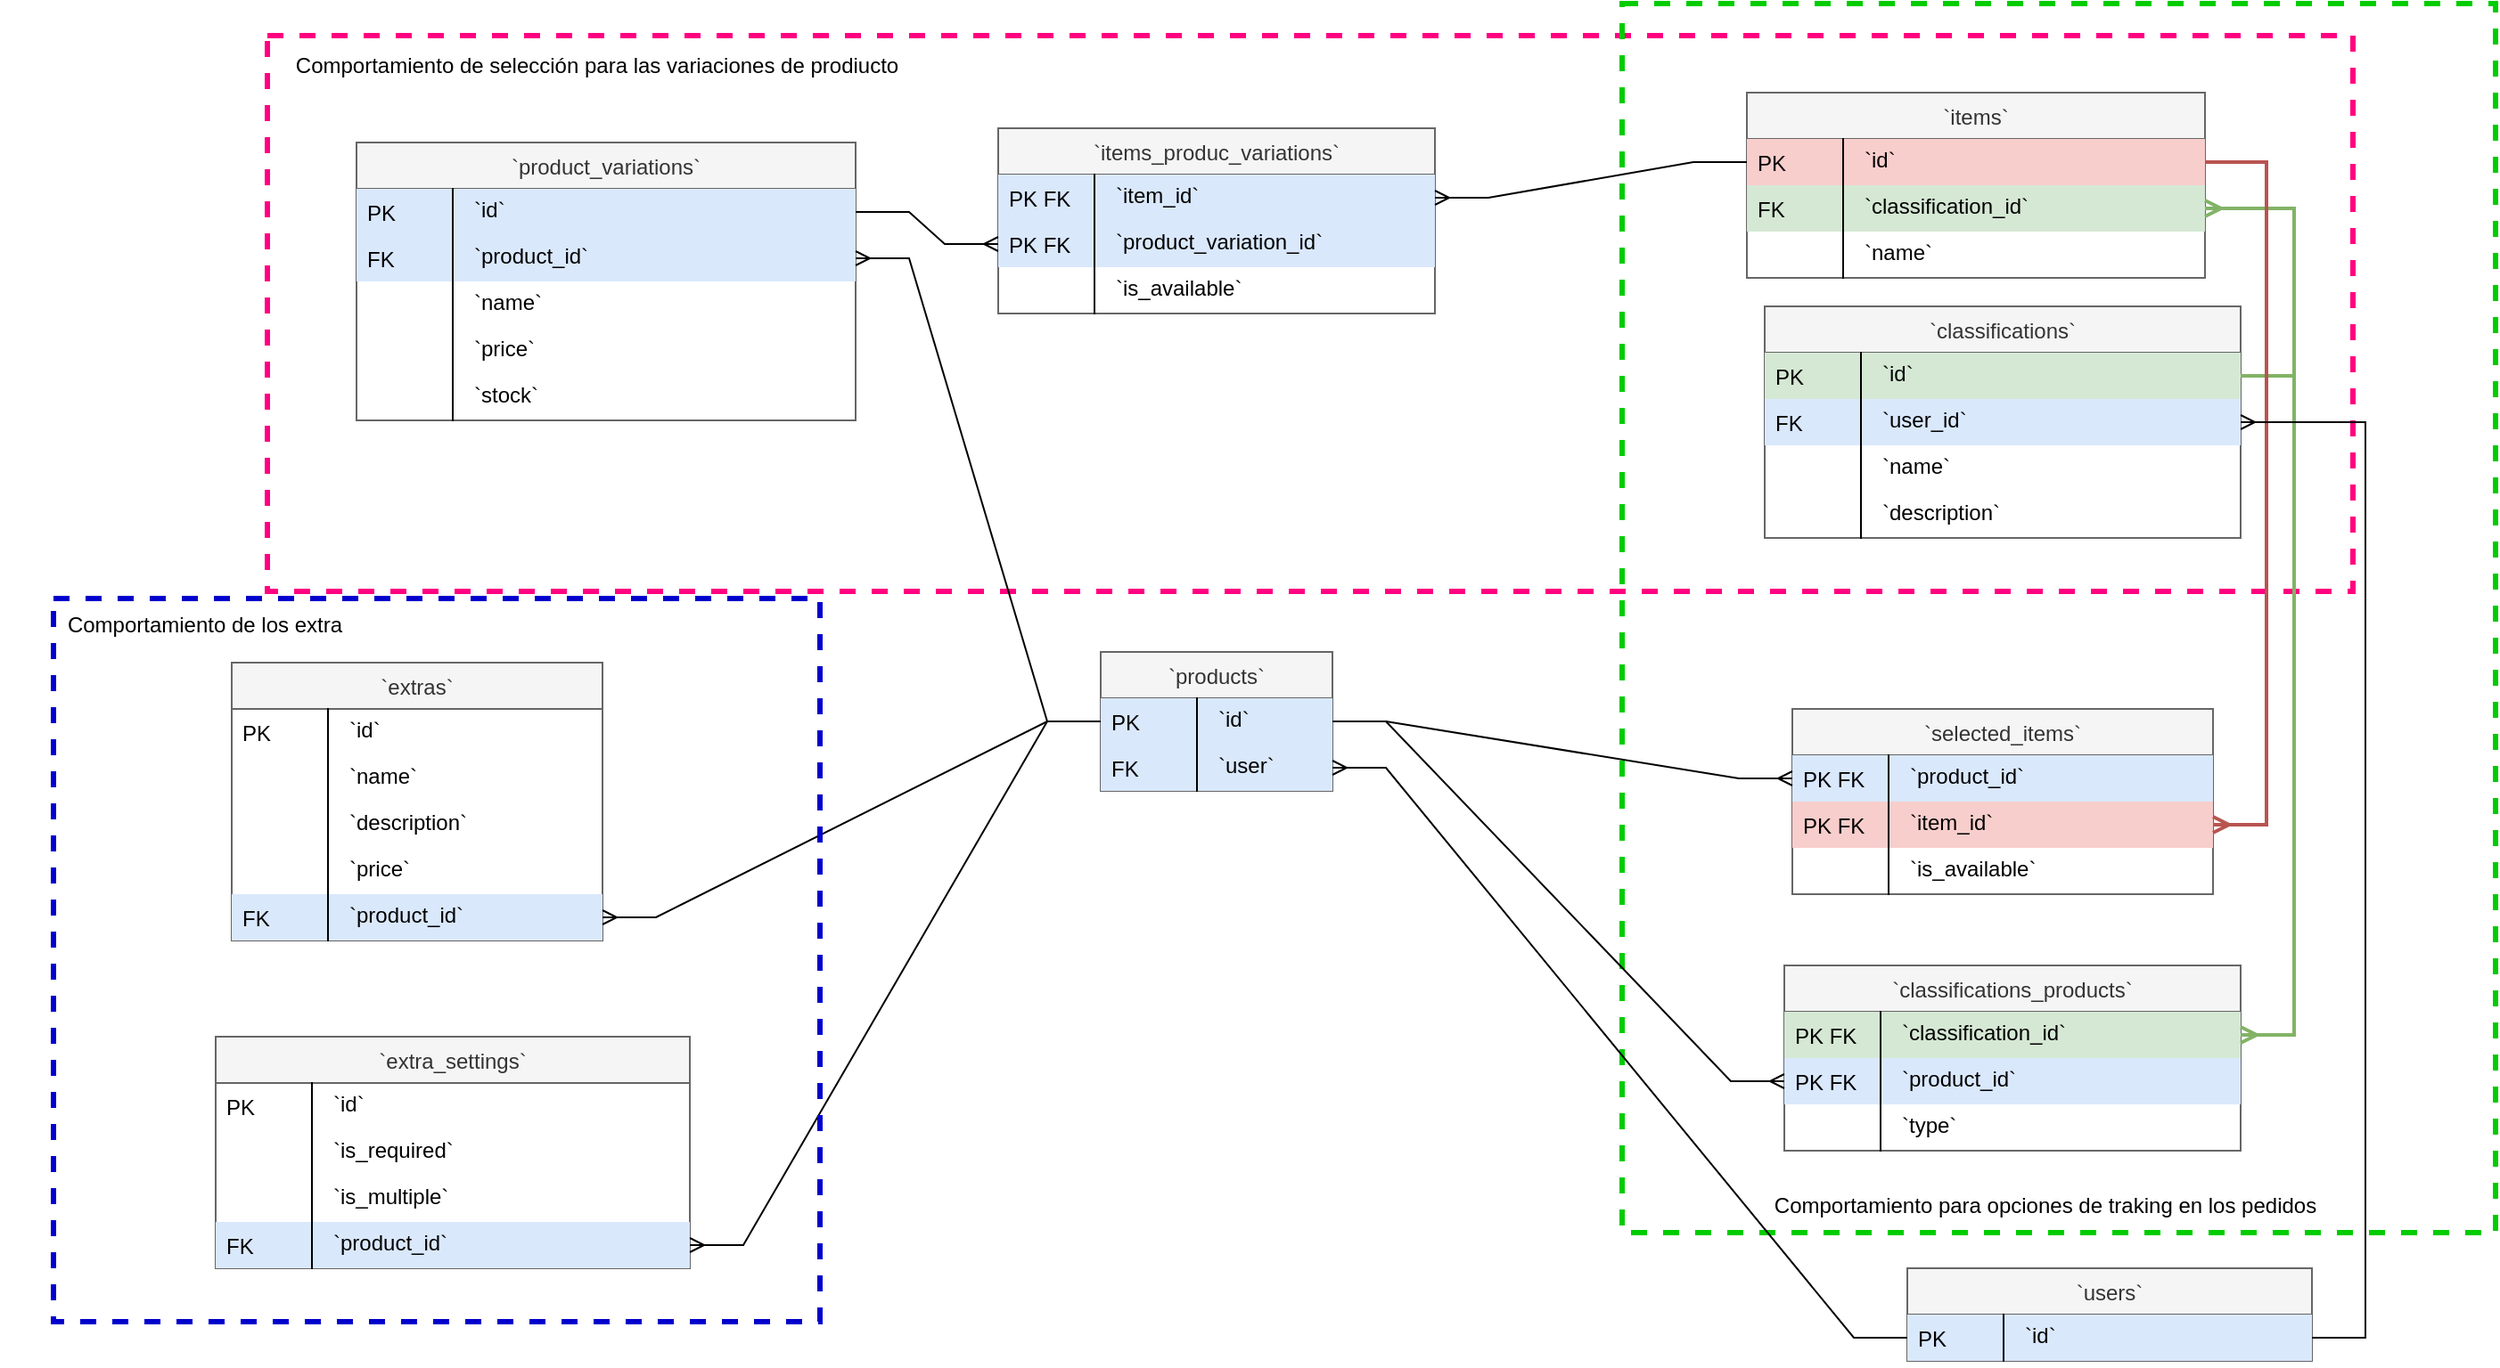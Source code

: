 <mxfile version="20.2.2" type="github">
  <diagram name="Page-1" id="2ca16b54-16f6-2749-3443-fa8db7711227">
    <mxGraphModel dx="1817" dy="1276" grid="1" gridSize="10" guides="1" tooltips="1" connect="1" arrows="1" fold="1" page="1" pageScale="1" pageWidth="1100" pageHeight="850" background="none" math="0" shadow="0">
      <root>
        <mxCell id="0" />
        <mxCell id="1" parent="0" />
        <mxCell id="SzxPmB_g6BDU-4XdI-KN-95" value="" style="rounded=0;whiteSpace=wrap;html=1;strokeColor=#FF0080;fillColor=none;strokeWidth=3;dashed=1;" parent="1" vertex="1">
          <mxGeometry x="-380" y="-262" width="1170" height="312" as="geometry" />
        </mxCell>
        <mxCell id="SzxPmB_g6BDU-4XdI-KN-97" value="" style="rounded=0;whiteSpace=wrap;html=1;strokeColor=#00CC00;fillColor=none;dashed=1;strokeWidth=3;" parent="1" vertex="1">
          <mxGeometry x="380" y="-280" width="490" height="690" as="geometry" />
        </mxCell>
        <mxCell id="SzxPmB_g6BDU-4XdI-KN-1" value="`products`" style="swimlane;fontStyle=0;childLayout=stackLayout;horizontal=1;startSize=26;fillColor=#f5f5f5;horizontalStack=0;resizeParent=1;resizeLast=0;collapsible=1;marginBottom=0;swimlaneFillColor=default;align=center;fontColor=#333333;strokeColor=#666666;" parent="1" vertex="1">
          <mxGeometry x="87.5" y="84" width="130" height="78" as="geometry" />
        </mxCell>
        <mxCell id="SzxPmB_g6BDU-4XdI-KN-2" value="`id`" style="shape=partialRectangle;top=0;left=0;right=0;bottom=0;align=left;verticalAlign=top;spacingTop=-2;fillColor=#dae8fc;spacingLeft=64;spacingRight=4;overflow=hidden;rotatable=0;points=[[0,0.5],[1,0.5]];portConstraint=eastwest;dropTarget=0;strokeColor=#6c8ebf;" parent="SzxPmB_g6BDU-4XdI-KN-1" vertex="1">
          <mxGeometry y="26" width="130" height="26" as="geometry" />
        </mxCell>
        <mxCell id="SzxPmB_g6BDU-4XdI-KN-3" value="PK" style="shape=partialRectangle;top=0;left=0;bottom=0;fillColor=none;align=left;verticalAlign=middle;spacingLeft=4;spacingRight=4;overflow=hidden;rotatable=180;points=[];portConstraint=eastwest;part=1;" parent="SzxPmB_g6BDU-4XdI-KN-2" vertex="1" connectable="0">
          <mxGeometry width="54" height="26" as="geometry" />
        </mxCell>
        <mxCell id="SzxPmB_g6BDU-4XdI-KN-4" value="`user`" style="shape=partialRectangle;top=0;left=0;right=0;bottom=0;align=left;verticalAlign=top;spacingTop=-2;fillColor=#dae8fc;spacingLeft=64;spacingRight=4;overflow=hidden;rotatable=0;points=[[0,0.5],[1,0.5]];portConstraint=eastwest;dropTarget=0;strokeColor=#6c8ebf;" parent="SzxPmB_g6BDU-4XdI-KN-1" vertex="1">
          <mxGeometry y="52" width="130" height="26" as="geometry" />
        </mxCell>
        <mxCell id="SzxPmB_g6BDU-4XdI-KN-5" value="FK" style="shape=partialRectangle;top=0;left=0;bottom=0;fillColor=none;align=left;verticalAlign=middle;spacingLeft=4;spacingRight=4;overflow=hidden;rotatable=180;points=[];portConstraint=eastwest;part=1;" parent="SzxPmB_g6BDU-4XdI-KN-4" vertex="1" connectable="0">
          <mxGeometry width="54" height="26" as="geometry" />
        </mxCell>
        <mxCell id="SzxPmB_g6BDU-4XdI-KN-6" value="`users`" style="swimlane;fontStyle=0;childLayout=stackLayout;horizontal=1;startSize=26;fillColor=#f5f5f5;horizontalStack=0;resizeParent=1;resizeLast=0;collapsible=1;marginBottom=0;swimlaneFillColor=default;align=center;fontColor=#333333;strokeColor=#666666;" parent="1" vertex="1">
          <mxGeometry x="540" y="430" width="227" height="52" as="geometry" />
        </mxCell>
        <mxCell id="SzxPmB_g6BDU-4XdI-KN-7" value="`id`" style="shape=partialRectangle;top=0;left=0;right=0;bottom=0;align=left;verticalAlign=top;spacingTop=-2;fillColor=#dae8fc;spacingLeft=64;spacingRight=4;overflow=hidden;rotatable=0;points=[[0,0.5],[1,0.5]];portConstraint=eastwest;dropTarget=0;strokeColor=#6c8ebf;" parent="SzxPmB_g6BDU-4XdI-KN-6" vertex="1">
          <mxGeometry y="26" width="227" height="26" as="geometry" />
        </mxCell>
        <mxCell id="SzxPmB_g6BDU-4XdI-KN-8" value="PK" style="shape=partialRectangle;top=0;left=0;bottom=0;fillColor=none;align=left;verticalAlign=middle;spacingLeft=4;spacingRight=4;overflow=hidden;rotatable=180;points=[];portConstraint=eastwest;part=1;" parent="SzxPmB_g6BDU-4XdI-KN-7" vertex="1" connectable="0">
          <mxGeometry width="54" height="26" as="geometry" />
        </mxCell>
        <mxCell id="SzxPmB_g6BDU-4XdI-KN-9" value="`extras`" style="swimlane;fontStyle=0;childLayout=stackLayout;horizontal=1;startSize=26;fillColor=#f5f5f5;horizontalStack=0;resizeParent=1;resizeLast=0;collapsible=1;marginBottom=0;swimlaneFillColor=default;align=center;fontColor=#333333;strokeColor=#666666;" parent="1" vertex="1">
          <mxGeometry x="-400" y="90" width="208" height="156" as="geometry" />
        </mxCell>
        <mxCell id="SzxPmB_g6BDU-4XdI-KN-10" value="`id`" style="shape=partialRectangle;top=0;left=0;right=0;bottom=0;align=left;verticalAlign=top;spacingTop=-2;fillColor=none;spacingLeft=64;spacingRight=4;overflow=hidden;rotatable=0;points=[[0,0.5],[1,0.5]];portConstraint=eastwest;dropTarget=0;" parent="SzxPmB_g6BDU-4XdI-KN-9" vertex="1">
          <mxGeometry y="26" width="208" height="26" as="geometry" />
        </mxCell>
        <mxCell id="SzxPmB_g6BDU-4XdI-KN-11" value="PK" style="shape=partialRectangle;top=0;left=0;bottom=0;fillColor=none;align=left;verticalAlign=middle;spacingLeft=4;spacingRight=4;overflow=hidden;rotatable=180;points=[];portConstraint=eastwest;part=1;" parent="SzxPmB_g6BDU-4XdI-KN-10" vertex="1" connectable="0">
          <mxGeometry width="54" height="26" as="geometry" />
        </mxCell>
        <mxCell id="SzxPmB_g6BDU-4XdI-KN-12" value="`name`" style="shape=partialRectangle;top=0;left=0;right=0;bottom=0;align=left;verticalAlign=top;spacingTop=-2;fillColor=none;spacingLeft=64;spacingRight=4;overflow=hidden;rotatable=0;points=[[0,0.5],[1,0.5]];portConstraint=eastwest;dropTarget=0;" parent="SzxPmB_g6BDU-4XdI-KN-9" vertex="1">
          <mxGeometry y="52" width="208" height="26" as="geometry" />
        </mxCell>
        <mxCell id="SzxPmB_g6BDU-4XdI-KN-13" value="" style="shape=partialRectangle;top=0;left=0;bottom=0;fillColor=none;align=left;verticalAlign=middle;spacingLeft=4;spacingRight=4;overflow=hidden;rotatable=180;points=[];portConstraint=eastwest;part=1;" parent="SzxPmB_g6BDU-4XdI-KN-12" vertex="1" connectable="0">
          <mxGeometry width="54" height="26" as="geometry" />
        </mxCell>
        <mxCell id="SzxPmB_g6BDU-4XdI-KN-14" value="`description`" style="shape=partialRectangle;top=0;left=0;right=0;bottom=0;align=left;verticalAlign=top;spacingTop=-2;fillColor=none;spacingLeft=64;spacingRight=4;overflow=hidden;rotatable=0;points=[[0,0.5],[1,0.5]];portConstraint=eastwest;dropTarget=0;" parent="SzxPmB_g6BDU-4XdI-KN-9" vertex="1">
          <mxGeometry y="78" width="208" height="26" as="geometry" />
        </mxCell>
        <mxCell id="SzxPmB_g6BDU-4XdI-KN-15" value="" style="shape=partialRectangle;top=0;left=0;bottom=0;fillColor=none;align=left;verticalAlign=middle;spacingLeft=4;spacingRight=4;overflow=hidden;rotatable=180;points=[];portConstraint=eastwest;part=1;" parent="SzxPmB_g6BDU-4XdI-KN-14" vertex="1" connectable="0">
          <mxGeometry width="54" height="26" as="geometry" />
        </mxCell>
        <mxCell id="SzxPmB_g6BDU-4XdI-KN-16" value="`price`" style="shape=partialRectangle;top=0;left=0;right=0;bottom=0;align=left;verticalAlign=top;spacingTop=-2;fillColor=none;spacingLeft=64;spacingRight=4;overflow=hidden;rotatable=0;points=[[0,0.5],[1,0.5]];portConstraint=eastwest;dropTarget=0;" parent="SzxPmB_g6BDU-4XdI-KN-9" vertex="1">
          <mxGeometry y="104" width="208" height="26" as="geometry" />
        </mxCell>
        <mxCell id="SzxPmB_g6BDU-4XdI-KN-17" value="" style="shape=partialRectangle;top=0;left=0;bottom=0;fillColor=none;align=left;verticalAlign=middle;spacingLeft=4;spacingRight=4;overflow=hidden;rotatable=180;points=[];portConstraint=eastwest;part=1;" parent="SzxPmB_g6BDU-4XdI-KN-16" vertex="1" connectable="0">
          <mxGeometry width="54" height="26" as="geometry" />
        </mxCell>
        <mxCell id="SzxPmB_g6BDU-4XdI-KN-18" value="`product_id`" style="shape=partialRectangle;top=0;left=0;right=0;bottom=0;align=left;verticalAlign=top;spacingTop=-2;fillColor=#dae8fc;spacingLeft=64;spacingRight=4;overflow=hidden;rotatable=0;points=[[0,0.5],[1,0.5]];portConstraint=eastwest;dropTarget=0;strokeColor=#6c8ebf;" parent="SzxPmB_g6BDU-4XdI-KN-9" vertex="1">
          <mxGeometry y="130" width="208" height="26" as="geometry" />
        </mxCell>
        <mxCell id="SzxPmB_g6BDU-4XdI-KN-19" value="FK" style="shape=partialRectangle;top=0;left=0;bottom=0;fillColor=none;align=left;verticalAlign=middle;spacingLeft=4;spacingRight=4;overflow=hidden;rotatable=180;points=[];portConstraint=eastwest;part=1;" parent="SzxPmB_g6BDU-4XdI-KN-18" vertex="1" connectable="0">
          <mxGeometry width="54" height="26" as="geometry" />
        </mxCell>
        <mxCell id="SzxPmB_g6BDU-4XdI-KN-20" value="`extra_settings`" style="swimlane;fontStyle=0;childLayout=stackLayout;horizontal=1;startSize=26;fillColor=#f5f5f5;horizontalStack=0;resizeParent=1;resizeLast=0;collapsible=1;marginBottom=0;swimlaneFillColor=default;align=center;fontColor=#333333;strokeColor=#666666;" parent="1" vertex="1">
          <mxGeometry x="-409" y="300" width="266" height="130" as="geometry" />
        </mxCell>
        <mxCell id="SzxPmB_g6BDU-4XdI-KN-21" value="`id`" style="shape=partialRectangle;top=0;left=0;right=0;bottom=0;align=left;verticalAlign=top;spacingTop=-2;fillColor=none;spacingLeft=64;spacingRight=4;overflow=hidden;rotatable=0;points=[[0,0.5],[1,0.5]];portConstraint=eastwest;dropTarget=0;" parent="SzxPmB_g6BDU-4XdI-KN-20" vertex="1">
          <mxGeometry y="26" width="266" height="26" as="geometry" />
        </mxCell>
        <mxCell id="SzxPmB_g6BDU-4XdI-KN-22" value="PK" style="shape=partialRectangle;top=0;left=0;bottom=0;fillColor=none;align=left;verticalAlign=middle;spacingLeft=4;spacingRight=4;overflow=hidden;rotatable=180;points=[];portConstraint=eastwest;part=1;" parent="SzxPmB_g6BDU-4XdI-KN-21" vertex="1" connectable="0">
          <mxGeometry width="54" height="26" as="geometry" />
        </mxCell>
        <mxCell id="SzxPmB_g6BDU-4XdI-KN-23" value="`is_required`" style="shape=partialRectangle;top=0;left=0;right=0;bottom=0;align=left;verticalAlign=top;spacingTop=-2;fillColor=none;spacingLeft=64;spacingRight=4;overflow=hidden;rotatable=0;points=[[0,0.5],[1,0.5]];portConstraint=eastwest;dropTarget=0;" parent="SzxPmB_g6BDU-4XdI-KN-20" vertex="1">
          <mxGeometry y="52" width="266" height="26" as="geometry" />
        </mxCell>
        <mxCell id="SzxPmB_g6BDU-4XdI-KN-24" value="" style="shape=partialRectangle;top=0;left=0;bottom=0;fillColor=none;align=left;verticalAlign=middle;spacingLeft=4;spacingRight=4;overflow=hidden;rotatable=180;points=[];portConstraint=eastwest;part=1;" parent="SzxPmB_g6BDU-4XdI-KN-23" vertex="1" connectable="0">
          <mxGeometry width="54" height="26" as="geometry" />
        </mxCell>
        <mxCell id="SzxPmB_g6BDU-4XdI-KN-25" value="`is_multiple`" style="shape=partialRectangle;top=0;left=0;right=0;bottom=0;align=left;verticalAlign=top;spacingTop=-2;fillColor=none;spacingLeft=64;spacingRight=4;overflow=hidden;rotatable=0;points=[[0,0.5],[1,0.5]];portConstraint=eastwest;dropTarget=0;" parent="SzxPmB_g6BDU-4XdI-KN-20" vertex="1">
          <mxGeometry y="78" width="266" height="26" as="geometry" />
        </mxCell>
        <mxCell id="SzxPmB_g6BDU-4XdI-KN-26" value="" style="shape=partialRectangle;top=0;left=0;bottom=0;fillColor=none;align=left;verticalAlign=middle;spacingLeft=4;spacingRight=4;overflow=hidden;rotatable=180;points=[];portConstraint=eastwest;part=1;" parent="SzxPmB_g6BDU-4XdI-KN-25" vertex="1" connectable="0">
          <mxGeometry width="54" height="26" as="geometry" />
        </mxCell>
        <mxCell id="SzxPmB_g6BDU-4XdI-KN-27" value="`product_id`" style="shape=partialRectangle;top=0;left=0;right=0;bottom=0;align=left;verticalAlign=top;spacingTop=-2;fillColor=#dae8fc;spacingLeft=64;spacingRight=4;overflow=hidden;rotatable=0;points=[[0,0.5],[1,0.5]];portConstraint=eastwest;dropTarget=0;strokeColor=#6c8ebf;" parent="SzxPmB_g6BDU-4XdI-KN-20" vertex="1">
          <mxGeometry y="104" width="266" height="26" as="geometry" />
        </mxCell>
        <mxCell id="SzxPmB_g6BDU-4XdI-KN-28" value="FK" style="shape=partialRectangle;top=0;left=0;bottom=0;fillColor=none;align=left;verticalAlign=middle;spacingLeft=4;spacingRight=4;overflow=hidden;rotatable=180;points=[];portConstraint=eastwest;part=1;" parent="SzxPmB_g6BDU-4XdI-KN-27" vertex="1" connectable="0">
          <mxGeometry width="54" height="26" as="geometry" />
        </mxCell>
        <mxCell id="SzxPmB_g6BDU-4XdI-KN-29" value="`classifications`" style="swimlane;fontStyle=0;childLayout=stackLayout;horizontal=1;startSize=26;fillColor=#f5f5f5;horizontalStack=0;resizeParent=1;resizeLast=0;collapsible=1;marginBottom=0;swimlaneFillColor=default;align=center;fontColor=#333333;strokeColor=#666666;" parent="1" vertex="1">
          <mxGeometry x="460" y="-110" width="267" height="130" as="geometry" />
        </mxCell>
        <mxCell id="SzxPmB_g6BDU-4XdI-KN-30" value="`id`" style="shape=partialRectangle;top=0;left=0;right=0;bottom=0;align=left;verticalAlign=top;spacingTop=-2;fillColor=#d5e8d4;spacingLeft=64;spacingRight=4;overflow=hidden;rotatable=0;points=[[0,0.5],[1,0.5]];portConstraint=eastwest;dropTarget=0;strokeColor=#82b366;strokeWidth=1;" parent="SzxPmB_g6BDU-4XdI-KN-29" vertex="1">
          <mxGeometry y="26" width="267" height="26" as="geometry" />
        </mxCell>
        <mxCell id="SzxPmB_g6BDU-4XdI-KN-31" value="PK" style="shape=partialRectangle;top=0;left=0;bottom=0;fillColor=none;align=left;verticalAlign=middle;spacingLeft=4;spacingRight=4;overflow=hidden;rotatable=180;points=[];portConstraint=eastwest;part=1;" parent="SzxPmB_g6BDU-4XdI-KN-30" vertex="1" connectable="0">
          <mxGeometry width="54" height="26" as="geometry" />
        </mxCell>
        <mxCell id="SzxPmB_g6BDU-4XdI-KN-32" value="`user_id`" style="shape=partialRectangle;top=0;left=0;right=0;bottom=0;align=left;verticalAlign=top;spacingTop=-2;fillColor=#dae8fc;spacingLeft=64;spacingRight=4;overflow=hidden;rotatable=0;points=[[0,0.5],[1,0.5]];portConstraint=eastwest;dropTarget=0;strokeColor=#6c8ebf;" parent="SzxPmB_g6BDU-4XdI-KN-29" vertex="1">
          <mxGeometry y="52" width="267" height="26" as="geometry" />
        </mxCell>
        <mxCell id="SzxPmB_g6BDU-4XdI-KN-33" value="FK" style="shape=partialRectangle;top=0;left=0;bottom=0;fillColor=none;align=left;verticalAlign=middle;spacingLeft=4;spacingRight=4;overflow=hidden;rotatable=180;points=[];portConstraint=eastwest;part=1;" parent="SzxPmB_g6BDU-4XdI-KN-32" vertex="1" connectable="0">
          <mxGeometry width="54" height="26" as="geometry" />
        </mxCell>
        <mxCell id="SzxPmB_g6BDU-4XdI-KN-34" value="`name`" style="shape=partialRectangle;top=0;left=0;right=0;bottom=0;align=left;verticalAlign=top;spacingTop=-2;fillColor=none;spacingLeft=64;spacingRight=4;overflow=hidden;rotatable=0;points=[[0,0.5],[1,0.5]];portConstraint=eastwest;dropTarget=0;" parent="SzxPmB_g6BDU-4XdI-KN-29" vertex="1">
          <mxGeometry y="78" width="267" height="26" as="geometry" />
        </mxCell>
        <mxCell id="SzxPmB_g6BDU-4XdI-KN-35" value="" style="shape=partialRectangle;top=0;left=0;bottom=0;fillColor=none;align=left;verticalAlign=middle;spacingLeft=4;spacingRight=4;overflow=hidden;rotatable=180;points=[];portConstraint=eastwest;part=1;" parent="SzxPmB_g6BDU-4XdI-KN-34" vertex="1" connectable="0">
          <mxGeometry width="54" height="26" as="geometry" />
        </mxCell>
        <mxCell id="SzxPmB_g6BDU-4XdI-KN-36" value="`description`" style="shape=partialRectangle;top=0;left=0;right=0;bottom=0;align=left;verticalAlign=top;spacingTop=-2;fillColor=none;spacingLeft=64;spacingRight=4;overflow=hidden;rotatable=0;points=[[0,0.5],[1,0.5]];portConstraint=eastwest;dropTarget=0;" parent="SzxPmB_g6BDU-4XdI-KN-29" vertex="1">
          <mxGeometry y="104" width="267" height="26" as="geometry" />
        </mxCell>
        <mxCell id="SzxPmB_g6BDU-4XdI-KN-37" value="" style="shape=partialRectangle;top=0;left=0;bottom=0;fillColor=none;align=left;verticalAlign=middle;spacingLeft=4;spacingRight=4;overflow=hidden;rotatable=180;points=[];portConstraint=eastwest;part=1;" parent="SzxPmB_g6BDU-4XdI-KN-36" vertex="1" connectable="0">
          <mxGeometry width="54" height="26" as="geometry" />
        </mxCell>
        <mxCell id="SzxPmB_g6BDU-4XdI-KN-38" value="`items`" style="swimlane;fontStyle=0;childLayout=stackLayout;horizontal=1;startSize=26;horizontalStack=0;resizeParent=1;resizeLast=0;collapsible=1;marginBottom=0;swimlaneFillColor=default;align=center;fillColor=#f5f5f5;fontColor=#333333;strokeColor=#666666;" parent="1" vertex="1">
          <mxGeometry x="450" y="-230" width="257" height="104" as="geometry" />
        </mxCell>
        <mxCell id="SzxPmB_g6BDU-4XdI-KN-39" value="`id`" style="shape=partialRectangle;top=0;left=0;right=0;bottom=0;align=left;verticalAlign=top;spacingTop=-2;fillColor=#f8cecc;spacingLeft=64;spacingRight=4;overflow=hidden;rotatable=0;points=[[0,0.5],[1,0.5]];portConstraint=eastwest;dropTarget=0;strokeColor=#b85450;" parent="SzxPmB_g6BDU-4XdI-KN-38" vertex="1">
          <mxGeometry y="26" width="257" height="26" as="geometry" />
        </mxCell>
        <mxCell id="SzxPmB_g6BDU-4XdI-KN-40" value="PK" style="shape=partialRectangle;top=0;left=0;bottom=0;fillColor=none;align=left;verticalAlign=middle;spacingLeft=4;spacingRight=4;overflow=hidden;rotatable=180;points=[];portConstraint=eastwest;part=1;" parent="SzxPmB_g6BDU-4XdI-KN-39" vertex="1" connectable="0">
          <mxGeometry width="54" height="26" as="geometry" />
        </mxCell>
        <mxCell id="SzxPmB_g6BDU-4XdI-KN-41" value="`classification_id`" style="shape=partialRectangle;top=0;left=0;right=0;bottom=0;align=left;verticalAlign=top;spacingTop=-2;fillColor=#d5e8d4;spacingLeft=64;spacingRight=4;overflow=hidden;rotatable=0;points=[[0,0.5],[1,0.5]];portConstraint=eastwest;dropTarget=0;strokeColor=#82b366;" parent="SzxPmB_g6BDU-4XdI-KN-38" vertex="1">
          <mxGeometry y="52" width="257" height="26" as="geometry" />
        </mxCell>
        <mxCell id="SzxPmB_g6BDU-4XdI-KN-42" value="FK" style="shape=partialRectangle;top=0;left=0;bottom=0;fillColor=none;align=left;verticalAlign=middle;spacingLeft=4;spacingRight=4;overflow=hidden;rotatable=180;points=[];portConstraint=eastwest;part=1;" parent="SzxPmB_g6BDU-4XdI-KN-41" vertex="1" connectable="0">
          <mxGeometry width="54" height="26" as="geometry" />
        </mxCell>
        <mxCell id="SzxPmB_g6BDU-4XdI-KN-43" value="`name`" style="shape=partialRectangle;top=0;left=0;right=0;bottom=0;align=left;verticalAlign=top;spacingTop=-2;fillColor=none;spacingLeft=64;spacingRight=4;overflow=hidden;rotatable=0;points=[[0,0.5],[1,0.5]];portConstraint=eastwest;dropTarget=0;" parent="SzxPmB_g6BDU-4XdI-KN-38" vertex="1">
          <mxGeometry y="78" width="257" height="26" as="geometry" />
        </mxCell>
        <mxCell id="SzxPmB_g6BDU-4XdI-KN-44" value="" style="shape=partialRectangle;top=0;left=0;bottom=0;fillColor=none;align=left;verticalAlign=middle;spacingLeft=4;spacingRight=4;overflow=hidden;rotatable=180;points=[];portConstraint=eastwest;part=1;" parent="SzxPmB_g6BDU-4XdI-KN-43" vertex="1" connectable="0">
          <mxGeometry width="54" height="26" as="geometry" />
        </mxCell>
        <mxCell id="SzxPmB_g6BDU-4XdI-KN-52" value="`selected_items`" style="swimlane;fontStyle=0;childLayout=stackLayout;horizontal=1;startSize=26;fillColor=#f5f5f5;horizontalStack=0;resizeParent=1;resizeLast=0;collapsible=1;marginBottom=0;swimlaneFillColor=default;align=center;fontColor=#333333;strokeColor=#666666;" parent="1" vertex="1">
          <mxGeometry x="475.5" y="116" width="236" height="104" as="geometry" />
        </mxCell>
        <mxCell id="SzxPmB_g6BDU-4XdI-KN-53" value="`product_id`" style="shape=partialRectangle;top=0;left=0;right=0;bottom=0;align=left;verticalAlign=top;spacingTop=-2;fillColor=#dae8fc;spacingLeft=64;spacingRight=4;overflow=hidden;rotatable=0;points=[[0,0.5],[1,0.5]];portConstraint=eastwest;dropTarget=0;strokeColor=#6c8ebf;" parent="SzxPmB_g6BDU-4XdI-KN-52" vertex="1">
          <mxGeometry y="26" width="236" height="26" as="geometry" />
        </mxCell>
        <mxCell id="SzxPmB_g6BDU-4XdI-KN-54" value="PK FK" style="shape=partialRectangle;top=0;left=0;bottom=0;fillColor=none;align=left;verticalAlign=middle;spacingLeft=4;spacingRight=4;overflow=hidden;rotatable=180;points=[];portConstraint=eastwest;part=1;" parent="SzxPmB_g6BDU-4XdI-KN-53" vertex="1" connectable="0">
          <mxGeometry width="54" height="26" as="geometry" />
        </mxCell>
        <mxCell id="SzxPmB_g6BDU-4XdI-KN-55" value="`item_id`" style="shape=partialRectangle;top=0;left=0;right=0;bottom=0;align=left;verticalAlign=top;spacingTop=-2;fillColor=#f8cecc;spacingLeft=64;spacingRight=4;overflow=hidden;rotatable=0;points=[[0,0.5],[1,0.5]];portConstraint=eastwest;dropTarget=0;strokeColor=#b85450;" parent="SzxPmB_g6BDU-4XdI-KN-52" vertex="1">
          <mxGeometry y="52" width="236" height="26" as="geometry" />
        </mxCell>
        <mxCell id="SzxPmB_g6BDU-4XdI-KN-56" value="PK FK" style="shape=partialRectangle;top=0;left=0;bottom=0;fillColor=none;align=left;verticalAlign=middle;spacingLeft=4;spacingRight=4;overflow=hidden;rotatable=180;points=[];portConstraint=eastwest;part=1;" parent="SzxPmB_g6BDU-4XdI-KN-55" vertex="1" connectable="0">
          <mxGeometry width="54" height="26" as="geometry" />
        </mxCell>
        <mxCell id="SzxPmB_g6BDU-4XdI-KN-57" value="`is_available`" style="shape=partialRectangle;top=0;left=0;right=0;bottom=0;align=left;verticalAlign=top;spacingTop=-2;fillColor=none;spacingLeft=64;spacingRight=4;overflow=hidden;rotatable=0;points=[[0,0.5],[1,0.5]];portConstraint=eastwest;dropTarget=0;" parent="SzxPmB_g6BDU-4XdI-KN-52" vertex="1">
          <mxGeometry y="78" width="236" height="26" as="geometry" />
        </mxCell>
        <mxCell id="SzxPmB_g6BDU-4XdI-KN-58" value="" style="shape=partialRectangle;top=0;left=0;bottom=0;fillColor=none;align=left;verticalAlign=middle;spacingLeft=4;spacingRight=4;overflow=hidden;rotatable=180;points=[];portConstraint=eastwest;part=1;" parent="SzxPmB_g6BDU-4XdI-KN-57" vertex="1" connectable="0">
          <mxGeometry width="54" height="26" as="geometry" />
        </mxCell>
        <mxCell id="SzxPmB_g6BDU-4XdI-KN-59" value="`product_variations`" style="swimlane;fontStyle=0;childLayout=stackLayout;horizontal=1;startSize=26;fillColor=#f5f5f5;horizontalStack=0;resizeParent=1;resizeLast=0;collapsible=1;marginBottom=0;swimlaneFillColor=default;align=center;fontColor=#333333;strokeColor=#666666;" parent="1" vertex="1">
          <mxGeometry x="-330" y="-202" width="280" height="156" as="geometry" />
        </mxCell>
        <mxCell id="SzxPmB_g6BDU-4XdI-KN-60" value="`id`" style="shape=partialRectangle;top=0;left=0;right=0;bottom=0;align=left;verticalAlign=top;spacingTop=-2;fillColor=#dae8fc;spacingLeft=64;spacingRight=4;overflow=hidden;rotatable=0;points=[[0,0.5],[1,0.5]];portConstraint=eastwest;dropTarget=0;strokeColor=#6c8ebf;" parent="SzxPmB_g6BDU-4XdI-KN-59" vertex="1">
          <mxGeometry y="26" width="280" height="26" as="geometry" />
        </mxCell>
        <mxCell id="SzxPmB_g6BDU-4XdI-KN-61" value="PK" style="shape=partialRectangle;top=0;left=0;bottom=0;fillColor=none;align=left;verticalAlign=middle;spacingLeft=4;spacingRight=4;overflow=hidden;rotatable=180;points=[];portConstraint=eastwest;part=1;" parent="SzxPmB_g6BDU-4XdI-KN-60" vertex="1" connectable="0">
          <mxGeometry width="54" height="26" as="geometry" />
        </mxCell>
        <mxCell id="SzxPmB_g6BDU-4XdI-KN-62" value="`product_id`" style="shape=partialRectangle;top=0;left=0;right=0;bottom=0;align=left;verticalAlign=top;spacingTop=-2;fillColor=#dae8fc;spacingLeft=64;spacingRight=4;overflow=hidden;rotatable=0;points=[[0,0.5],[1,0.5]];portConstraint=eastwest;dropTarget=0;strokeColor=#6c8ebf;" parent="SzxPmB_g6BDU-4XdI-KN-59" vertex="1">
          <mxGeometry y="52" width="280" height="26" as="geometry" />
        </mxCell>
        <mxCell id="SzxPmB_g6BDU-4XdI-KN-63" value="FK" style="shape=partialRectangle;top=0;left=0;bottom=0;fillColor=none;align=left;verticalAlign=middle;spacingLeft=4;spacingRight=4;overflow=hidden;rotatable=180;points=[];portConstraint=eastwest;part=1;" parent="SzxPmB_g6BDU-4XdI-KN-62" vertex="1" connectable="0">
          <mxGeometry width="54" height="26" as="geometry" />
        </mxCell>
        <mxCell id="SzxPmB_g6BDU-4XdI-KN-64" value="`name`" style="shape=partialRectangle;top=0;left=0;right=0;bottom=0;align=left;verticalAlign=top;spacingTop=-2;fillColor=none;spacingLeft=64;spacingRight=4;overflow=hidden;rotatable=0;points=[[0,0.5],[1,0.5]];portConstraint=eastwest;dropTarget=0;" parent="SzxPmB_g6BDU-4XdI-KN-59" vertex="1">
          <mxGeometry y="78" width="280" height="26" as="geometry" />
        </mxCell>
        <mxCell id="SzxPmB_g6BDU-4XdI-KN-65" value="" style="shape=partialRectangle;top=0;left=0;bottom=0;fillColor=none;align=left;verticalAlign=middle;spacingLeft=4;spacingRight=4;overflow=hidden;rotatable=180;points=[];portConstraint=eastwest;part=1;" parent="SzxPmB_g6BDU-4XdI-KN-64" vertex="1" connectable="0">
          <mxGeometry width="54" height="26" as="geometry" />
        </mxCell>
        <mxCell id="SzxPmB_g6BDU-4XdI-KN-66" value="`price`" style="shape=partialRectangle;top=0;left=0;right=0;bottom=0;align=left;verticalAlign=top;spacingTop=-2;fillColor=none;spacingLeft=64;spacingRight=4;overflow=hidden;rotatable=0;points=[[0,0.5],[1,0.5]];portConstraint=eastwest;dropTarget=0;" parent="SzxPmB_g6BDU-4XdI-KN-59" vertex="1">
          <mxGeometry y="104" width="280" height="26" as="geometry" />
        </mxCell>
        <mxCell id="SzxPmB_g6BDU-4XdI-KN-67" value="" style="shape=partialRectangle;top=0;left=0;bottom=0;fillColor=none;align=left;verticalAlign=middle;spacingLeft=4;spacingRight=4;overflow=hidden;rotatable=180;points=[];portConstraint=eastwest;part=1;" parent="SzxPmB_g6BDU-4XdI-KN-66" vertex="1" connectable="0">
          <mxGeometry width="54" height="26" as="geometry" />
        </mxCell>
        <mxCell id="SzxPmB_g6BDU-4XdI-KN-68" value="`stock`" style="shape=partialRectangle;top=0;left=0;right=0;bottom=0;align=left;verticalAlign=top;spacingTop=-2;fillColor=none;spacingLeft=64;spacingRight=4;overflow=hidden;rotatable=0;points=[[0,0.5],[1,0.5]];portConstraint=eastwest;dropTarget=0;" parent="SzxPmB_g6BDU-4XdI-KN-59" vertex="1">
          <mxGeometry y="130" width="280" height="26" as="geometry" />
        </mxCell>
        <mxCell id="SzxPmB_g6BDU-4XdI-KN-69" value="" style="shape=partialRectangle;top=0;left=0;bottom=0;fillColor=none;align=left;verticalAlign=middle;spacingLeft=4;spacingRight=4;overflow=hidden;rotatable=180;points=[];portConstraint=eastwest;part=1;" parent="SzxPmB_g6BDU-4XdI-KN-68" vertex="1" connectable="0">
          <mxGeometry width="54" height="26" as="geometry" />
        </mxCell>
        <mxCell id="SzxPmB_g6BDU-4XdI-KN-70" value="`items_produc_variations`" style="swimlane;fontStyle=0;childLayout=stackLayout;horizontal=1;startSize=26;fillColor=#f5f5f5;horizontalStack=0;resizeParent=1;resizeLast=0;collapsible=1;marginBottom=0;swimlaneFillColor=default;align=center;fontColor=#333333;strokeColor=#666666;" parent="1" vertex="1">
          <mxGeometry x="30" y="-210" width="245" height="104" as="geometry" />
        </mxCell>
        <mxCell id="SzxPmB_g6BDU-4XdI-KN-71" value="`item_id`" style="shape=partialRectangle;top=0;left=0;right=0;bottom=0;align=left;verticalAlign=top;spacingTop=-2;fillColor=#dae8fc;spacingLeft=64;spacingRight=4;overflow=hidden;rotatable=0;points=[[0,0.5],[1,0.5]];portConstraint=eastwest;dropTarget=0;strokeColor=#6c8ebf;" parent="SzxPmB_g6BDU-4XdI-KN-70" vertex="1">
          <mxGeometry y="26" width="245" height="26" as="geometry" />
        </mxCell>
        <mxCell id="SzxPmB_g6BDU-4XdI-KN-72" value="PK FK" style="shape=partialRectangle;top=0;left=0;bottom=0;fillColor=none;align=left;verticalAlign=middle;spacingLeft=4;spacingRight=4;overflow=hidden;rotatable=180;points=[];portConstraint=eastwest;part=1;" parent="SzxPmB_g6BDU-4XdI-KN-71" vertex="1" connectable="0">
          <mxGeometry width="54" height="26" as="geometry" />
        </mxCell>
        <mxCell id="SzxPmB_g6BDU-4XdI-KN-73" value="`product_variation_id`" style="shape=partialRectangle;top=0;left=0;right=0;bottom=0;align=left;verticalAlign=top;spacingTop=-2;fillColor=#dae8fc;spacingLeft=64;spacingRight=4;overflow=hidden;rotatable=0;points=[[0,0.5],[1,0.5]];portConstraint=eastwest;dropTarget=0;strokeColor=#6c8ebf;" parent="SzxPmB_g6BDU-4XdI-KN-70" vertex="1">
          <mxGeometry y="52" width="245" height="26" as="geometry" />
        </mxCell>
        <mxCell id="SzxPmB_g6BDU-4XdI-KN-74" value="PK FK" style="shape=partialRectangle;top=0;left=0;bottom=0;fillColor=none;align=left;verticalAlign=middle;spacingLeft=4;spacingRight=4;overflow=hidden;rotatable=180;points=[];portConstraint=eastwest;part=1;" parent="SzxPmB_g6BDU-4XdI-KN-73" vertex="1" connectable="0">
          <mxGeometry width="54" height="26" as="geometry" />
        </mxCell>
        <mxCell id="SzxPmB_g6BDU-4XdI-KN-75" value="`is_available`" style="shape=partialRectangle;top=0;left=0;right=0;bottom=0;align=left;verticalAlign=top;spacingTop=-2;fillColor=none;spacingLeft=64;spacingRight=4;overflow=hidden;rotatable=0;points=[[0,0.5],[1,0.5]];portConstraint=eastwest;dropTarget=0;" parent="SzxPmB_g6BDU-4XdI-KN-70" vertex="1">
          <mxGeometry y="78" width="245" height="26" as="geometry" />
        </mxCell>
        <mxCell id="SzxPmB_g6BDU-4XdI-KN-76" value="" style="shape=partialRectangle;top=0;left=0;bottom=0;fillColor=none;align=left;verticalAlign=middle;spacingLeft=4;spacingRight=4;overflow=hidden;rotatable=180;points=[];portConstraint=eastwest;part=1;" parent="SzxPmB_g6BDU-4XdI-KN-75" vertex="1" connectable="0">
          <mxGeometry width="54" height="26" as="geometry" />
        </mxCell>
        <mxCell id="SzxPmB_g6BDU-4XdI-KN-77" style="edgeStyle=entityRelationEdgeStyle;rounded=0;orthogonalLoop=1;jettySize=auto;html=1;endArrow=ERmany;endFill=0;" parent="1" source="SzxPmB_g6BDU-4XdI-KN-7" target="SzxPmB_g6BDU-4XdI-KN-4" edge="1">
          <mxGeometry relative="1" as="geometry" />
        </mxCell>
        <mxCell id="SzxPmB_g6BDU-4XdI-KN-78" style="edgeStyle=entityRelationEdgeStyle;rounded=0;orthogonalLoop=1;jettySize=auto;html=1;endArrow=ERmany;endFill=0;fillColor=#d5e8d4;strokeColor=#82b366;strokeWidth=2;" parent="1" source="SzxPmB_g6BDU-4XdI-KN-30" target="SzxPmB_g6BDU-4XdI-KN-41" edge="1">
          <mxGeometry relative="1" as="geometry" />
        </mxCell>
        <mxCell id="SzxPmB_g6BDU-4XdI-KN-45" value="`classifications_products`" style="swimlane;fontStyle=0;childLayout=stackLayout;horizontal=1;startSize=26;fillColor=#f5f5f5;horizontalStack=0;resizeParent=1;resizeLast=0;collapsible=1;marginBottom=0;swimlaneFillColor=default;align=center;fontColor=#333333;strokeColor=#666666;" parent="1" vertex="1">
          <mxGeometry x="471" y="260" width="256" height="104" as="geometry" />
        </mxCell>
        <mxCell id="SzxPmB_g6BDU-4XdI-KN-46" value="`classification_id`" style="shape=partialRectangle;top=0;left=0;right=0;bottom=0;align=left;verticalAlign=top;spacingTop=-2;fillColor=#d5e8d4;spacingLeft=64;spacingRight=4;overflow=hidden;rotatable=0;points=[[0,0.5],[1,0.5]];portConstraint=eastwest;dropTarget=0;strokeColor=#82b366;" parent="SzxPmB_g6BDU-4XdI-KN-45" vertex="1">
          <mxGeometry y="26" width="256" height="26" as="geometry" />
        </mxCell>
        <mxCell id="SzxPmB_g6BDU-4XdI-KN-47" value="PK FK" style="shape=partialRectangle;top=0;left=0;bottom=0;fillColor=none;align=left;verticalAlign=middle;spacingLeft=4;spacingRight=4;overflow=hidden;rotatable=180;points=[];portConstraint=eastwest;part=1;" parent="SzxPmB_g6BDU-4XdI-KN-46" vertex="1" connectable="0">
          <mxGeometry width="54" height="26" as="geometry" />
        </mxCell>
        <mxCell id="SzxPmB_g6BDU-4XdI-KN-48" value="`product_id`" style="shape=partialRectangle;top=0;left=0;right=0;bottom=0;align=left;verticalAlign=top;spacingTop=-2;fillColor=#dae8fc;spacingLeft=64;spacingRight=4;overflow=hidden;rotatable=0;points=[[0,0.5],[1,0.5]];portConstraint=eastwest;dropTarget=0;strokeColor=#6c8ebf;" parent="SzxPmB_g6BDU-4XdI-KN-45" vertex="1">
          <mxGeometry y="52" width="256" height="26" as="geometry" />
        </mxCell>
        <mxCell id="SzxPmB_g6BDU-4XdI-KN-49" value="PK FK" style="shape=partialRectangle;top=0;left=0;bottom=0;fillColor=none;align=left;verticalAlign=middle;spacingLeft=4;spacingRight=4;overflow=hidden;rotatable=180;points=[];portConstraint=eastwest;part=1;" parent="SzxPmB_g6BDU-4XdI-KN-48" vertex="1" connectable="0">
          <mxGeometry width="54" height="26" as="geometry" />
        </mxCell>
        <mxCell id="SzxPmB_g6BDU-4XdI-KN-50" value="`type`" style="shape=partialRectangle;top=0;left=0;right=0;bottom=0;align=left;verticalAlign=top;spacingTop=-2;fillColor=none;spacingLeft=64;spacingRight=4;overflow=hidden;rotatable=0;points=[[0,0.5],[1,0.5]];portConstraint=eastwest;dropTarget=0;" parent="SzxPmB_g6BDU-4XdI-KN-45" vertex="1">
          <mxGeometry y="78" width="256" height="26" as="geometry" />
        </mxCell>
        <mxCell id="SzxPmB_g6BDU-4XdI-KN-51" value="" style="shape=partialRectangle;top=0;left=0;bottom=0;fillColor=none;align=left;verticalAlign=middle;spacingLeft=4;spacingRight=4;overflow=hidden;rotatable=180;points=[];portConstraint=eastwest;part=1;" parent="SzxPmB_g6BDU-4XdI-KN-50" vertex="1" connectable="0">
          <mxGeometry width="54" height="26" as="geometry" />
        </mxCell>
        <mxCell id="SzxPmB_g6BDU-4XdI-KN-79" style="edgeStyle=entityRelationEdgeStyle;rounded=0;orthogonalLoop=1;jettySize=auto;html=1;endArrow=ERmany;endFill=0;fillColor=#d5e8d4;strokeColor=#82b366;strokeWidth=2;" parent="1" source="SzxPmB_g6BDU-4XdI-KN-30" target="SzxPmB_g6BDU-4XdI-KN-46" edge="1">
          <mxGeometry relative="1" as="geometry" />
        </mxCell>
        <mxCell id="SzxPmB_g6BDU-4XdI-KN-82" style="edgeStyle=entityRelationEdgeStyle;rounded=0;orthogonalLoop=1;jettySize=auto;html=1;endArrow=ERmany;endFill=0;" parent="1" source="SzxPmB_g6BDU-4XdI-KN-2" target="SzxPmB_g6BDU-4XdI-KN-48" edge="1">
          <mxGeometry relative="1" as="geometry" />
        </mxCell>
        <mxCell id="SzxPmB_g6BDU-4XdI-KN-84" style="edgeStyle=entityRelationEdgeStyle;rounded=0;orthogonalLoop=1;jettySize=auto;html=1;endArrow=ERmany;endFill=0;" parent="1" source="SzxPmB_g6BDU-4XdI-KN-2" target="SzxPmB_g6BDU-4XdI-KN-53" edge="1">
          <mxGeometry relative="1" as="geometry" />
        </mxCell>
        <mxCell id="SzxPmB_g6BDU-4XdI-KN-85" style="edgeStyle=entityRelationEdgeStyle;rounded=0;orthogonalLoop=1;jettySize=auto;html=1;endArrow=ERmany;endFill=0;" parent="1" source="SzxPmB_g6BDU-4XdI-KN-2" target="SzxPmB_g6BDU-4XdI-KN-62" edge="1">
          <mxGeometry relative="1" as="geometry" />
        </mxCell>
        <mxCell id="SzxPmB_g6BDU-4XdI-KN-87" style="edgeStyle=entityRelationEdgeStyle;rounded=0;orthogonalLoop=1;jettySize=auto;html=1;endArrow=ERmany;endFill=0;elbow=vertical;fillColor=#f8cecc;strokeColor=#b85450;strokeWidth=2;" parent="1" source="SzxPmB_g6BDU-4XdI-KN-39" target="SzxPmB_g6BDU-4XdI-KN-55" edge="1">
          <mxGeometry relative="1" as="geometry" />
        </mxCell>
        <mxCell id="SzxPmB_g6BDU-4XdI-KN-88" style="edgeStyle=entityRelationEdgeStyle;rounded=0;orthogonalLoop=1;jettySize=auto;html=1;endArrow=ERmany;endFill=0;" parent="1" source="SzxPmB_g6BDU-4XdI-KN-39" target="SzxPmB_g6BDU-4XdI-KN-71" edge="1">
          <mxGeometry relative="1" as="geometry" />
        </mxCell>
        <mxCell id="SzxPmB_g6BDU-4XdI-KN-89" style="edgeStyle=entityRelationEdgeStyle;rounded=0;orthogonalLoop=1;jettySize=auto;html=1;endArrow=ERmany;endFill=0;" parent="1" source="SzxPmB_g6BDU-4XdI-KN-60" target="SzxPmB_g6BDU-4XdI-KN-73" edge="1">
          <mxGeometry relative="1" as="geometry" />
        </mxCell>
        <mxCell id="SzxPmB_g6BDU-4XdI-KN-90" style="edgeStyle=entityRelationEdgeStyle;rounded=0;orthogonalLoop=1;jettySize=auto;html=1;endArrow=ERmany;endFill=0;" parent="1" source="SzxPmB_g6BDU-4XdI-KN-2" target="SzxPmB_g6BDU-4XdI-KN-18" edge="1">
          <mxGeometry relative="1" as="geometry" />
        </mxCell>
        <mxCell id="SzxPmB_g6BDU-4XdI-KN-91" style="edgeStyle=entityRelationEdgeStyle;rounded=0;orthogonalLoop=1;jettySize=auto;html=1;endArrow=ERmany;endFill=0;" parent="1" source="SzxPmB_g6BDU-4XdI-KN-2" target="SzxPmB_g6BDU-4XdI-KN-27" edge="1">
          <mxGeometry relative="1" as="geometry" />
        </mxCell>
        <mxCell id="SzxPmB_g6BDU-4XdI-KN-92" style="edgeStyle=entityRelationEdgeStyle;rounded=0;orthogonalLoop=1;jettySize=auto;html=1;endArrow=ERmany;endFill=0;" parent="1" source="SzxPmB_g6BDU-4XdI-KN-7" target="SzxPmB_g6BDU-4XdI-KN-32" edge="1">
          <mxGeometry relative="1" as="geometry" />
        </mxCell>
        <mxCell id="SzxPmB_g6BDU-4XdI-KN-93" value="" style="rounded=0;whiteSpace=wrap;html=1;fillColor=none;strokeColor=#0000CC;dashed=1;strokeWidth=3;" parent="1" vertex="1">
          <mxGeometry x="-500" y="54" width="430" height="406" as="geometry" />
        </mxCell>
        <mxCell id="SzxPmB_g6BDU-4XdI-KN-94" value="Comportamiento de los extra" style="text;html=1;strokeColor=none;fillColor=none;align=center;verticalAlign=middle;whiteSpace=wrap;rounded=0;" parent="1" vertex="1">
          <mxGeometry x="-530" y="54" width="230" height="30" as="geometry" />
        </mxCell>
        <mxCell id="SzxPmB_g6BDU-4XdI-KN-96" value="Comportamiento de selección para las variaciones de prodiucto" style="text;html=1;strokeColor=none;fillColor=none;align=center;verticalAlign=middle;whiteSpace=wrap;rounded=0;" parent="1" vertex="1">
          <mxGeometry x="-390" y="-260" width="390" height="30" as="geometry" />
        </mxCell>
        <mxCell id="SzxPmB_g6BDU-4XdI-KN-98" value="Comportamiento para opciones de traking en los pedidos" style="text;html=1;strokeColor=none;fillColor=none;align=center;verticalAlign=middle;whiteSpace=wrap;rounded=0;dashed=1;" parent="1" vertex="1">
          <mxGeometry x="460" y="380" width="315.25" height="30" as="geometry" />
        </mxCell>
      </root>
    </mxGraphModel>
  </diagram>
</mxfile>
